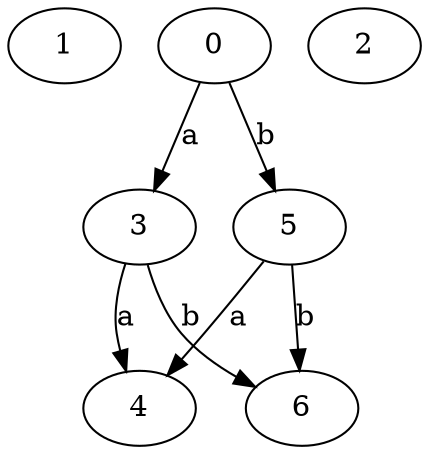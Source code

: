 strict digraph  {
1;
0;
2;
3;
4;
5;
6;
0 -> 3  [label=a];
0 -> 5  [label=b];
3 -> 4  [label=a];
3 -> 6  [label=b];
5 -> 4  [label=a];
5 -> 6  [label=b];
}

